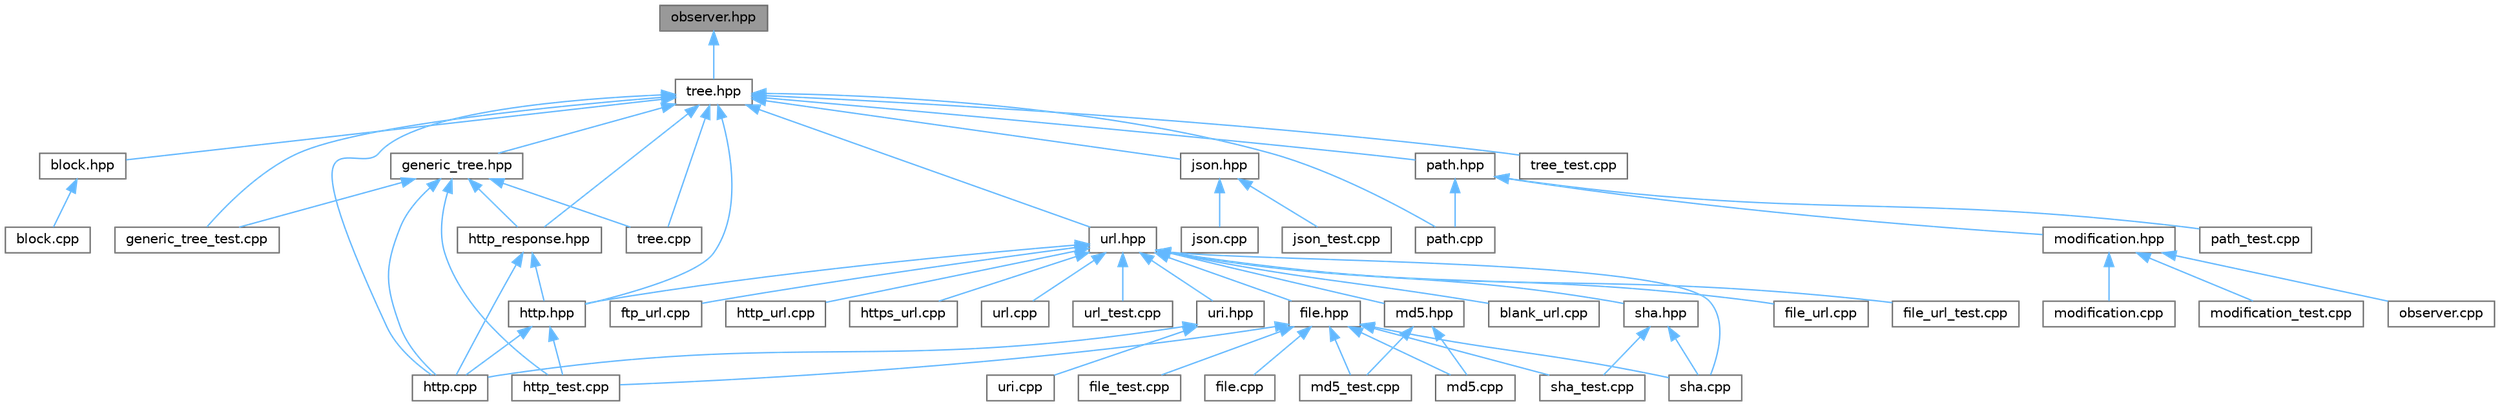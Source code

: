 digraph "observer.hpp"
{
 // LATEX_PDF_SIZE
  bgcolor="transparent";
  edge [fontname=Helvetica,fontsize=10,labelfontname=Helvetica,labelfontsize=10];
  node [fontname=Helvetica,fontsize=10,shape=box,height=0.2,width=0.4];
  Node1 [label="observer.hpp",height=0.2,width=0.4,color="gray40", fillcolor="grey60", style="filled", fontcolor="black",tooltip=" "];
  Node1 -> Node2 [dir="back",color="steelblue1",style="solid"];
  Node2 [label="tree.hpp",height=0.2,width=0.4,color="grey40", fillcolor="white", style="filled",URL="$tree_8hpp.html",tooltip=" "];
  Node2 -> Node3 [dir="back",color="steelblue1",style="solid"];
  Node3 [label="block.hpp",height=0.2,width=0.4,color="grey40", fillcolor="white", style="filled",URL="$block_8hpp.html",tooltip=" "];
  Node3 -> Node4 [dir="back",color="steelblue1",style="solid"];
  Node4 [label="block.cpp",height=0.2,width=0.4,color="grey40", fillcolor="white", style="filled",URL="$block_8cpp.html",tooltip=" "];
  Node2 -> Node5 [dir="back",color="steelblue1",style="solid"];
  Node5 [label="generic_tree.hpp",height=0.2,width=0.4,color="grey40", fillcolor="white", style="filled",URL="$generic__tree_8hpp.html",tooltip=" "];
  Node5 -> Node6 [dir="back",color="steelblue1",style="solid"];
  Node6 [label="generic_tree_test.cpp",height=0.2,width=0.4,color="grey40", fillcolor="white", style="filled",URL="$generic__tree__test_8cpp.html",tooltip=" "];
  Node5 -> Node7 [dir="back",color="steelblue1",style="solid"];
  Node7 [label="http.cpp",height=0.2,width=0.4,color="grey40", fillcolor="white", style="filled",URL="$http_8cpp.html",tooltip=" "];
  Node5 -> Node8 [dir="back",color="steelblue1",style="solid"];
  Node8 [label="http_response.hpp",height=0.2,width=0.4,color="grey40", fillcolor="white", style="filled",URL="$http__response_8hpp.html",tooltip=" "];
  Node8 -> Node7 [dir="back",color="steelblue1",style="solid"];
  Node8 -> Node9 [dir="back",color="steelblue1",style="solid"];
  Node9 [label="http.hpp",height=0.2,width=0.4,color="grey40", fillcolor="white", style="filled",URL="$http_8hpp.html",tooltip=" "];
  Node9 -> Node7 [dir="back",color="steelblue1",style="solid"];
  Node9 -> Node10 [dir="back",color="steelblue1",style="solid"];
  Node10 [label="http_test.cpp",height=0.2,width=0.4,color="grey40", fillcolor="white", style="filled",URL="$http__test_8cpp.html",tooltip=" "];
  Node5 -> Node10 [dir="back",color="steelblue1",style="solid"];
  Node5 -> Node11 [dir="back",color="steelblue1",style="solid"];
  Node11 [label="tree.cpp",height=0.2,width=0.4,color="grey40", fillcolor="white", style="filled",URL="$tree_8cpp.html",tooltip=" "];
  Node2 -> Node6 [dir="back",color="steelblue1",style="solid"];
  Node2 -> Node7 [dir="back",color="steelblue1",style="solid"];
  Node2 -> Node9 [dir="back",color="steelblue1",style="solid"];
  Node2 -> Node8 [dir="back",color="steelblue1",style="solid"];
  Node2 -> Node12 [dir="back",color="steelblue1",style="solid"];
  Node12 [label="json.hpp",height=0.2,width=0.4,color="grey40", fillcolor="white", style="filled",URL="$json_8hpp.html",tooltip=" "];
  Node12 -> Node13 [dir="back",color="steelblue1",style="solid"];
  Node13 [label="json.cpp",height=0.2,width=0.4,color="grey40", fillcolor="white", style="filled",URL="$json_8cpp.html",tooltip=" "];
  Node12 -> Node14 [dir="back",color="steelblue1",style="solid"];
  Node14 [label="json_test.cpp",height=0.2,width=0.4,color="grey40", fillcolor="white", style="filled",URL="$json__test_8cpp.html",tooltip=" "];
  Node2 -> Node15 [dir="back",color="steelblue1",style="solid"];
  Node15 [label="path.cpp",height=0.2,width=0.4,color="grey40", fillcolor="white", style="filled",URL="$path_8cpp.html",tooltip=" "];
  Node2 -> Node16 [dir="back",color="steelblue1",style="solid"];
  Node16 [label="path.hpp",height=0.2,width=0.4,color="grey40", fillcolor="white", style="filled",URL="$path_8hpp.html",tooltip=" "];
  Node16 -> Node17 [dir="back",color="steelblue1",style="solid"];
  Node17 [label="modification.hpp",height=0.2,width=0.4,color="grey40", fillcolor="white", style="filled",URL="$modification_8hpp.html",tooltip=" "];
  Node17 -> Node18 [dir="back",color="steelblue1",style="solid"];
  Node18 [label="modification.cpp",height=0.2,width=0.4,color="grey40", fillcolor="white", style="filled",URL="$modification_8cpp.html",tooltip=" "];
  Node17 -> Node19 [dir="back",color="steelblue1",style="solid"];
  Node19 [label="modification_test.cpp",height=0.2,width=0.4,color="grey40", fillcolor="white", style="filled",URL="$modification__test_8cpp.html",tooltip=" "];
  Node17 -> Node20 [dir="back",color="steelblue1",style="solid"];
  Node20 [label="observer.cpp",height=0.2,width=0.4,color="grey40", fillcolor="white", style="filled",URL="$observer_8cpp.html",tooltip=" "];
  Node16 -> Node15 [dir="back",color="steelblue1",style="solid"];
  Node16 -> Node21 [dir="back",color="steelblue1",style="solid"];
  Node21 [label="path_test.cpp",height=0.2,width=0.4,color="grey40", fillcolor="white", style="filled",URL="$path__test_8cpp.html",tooltip=" "];
  Node2 -> Node11 [dir="back",color="steelblue1",style="solid"];
  Node2 -> Node22 [dir="back",color="steelblue1",style="solid"];
  Node22 [label="tree_test.cpp",height=0.2,width=0.4,color="grey40", fillcolor="white", style="filled",URL="$tree__test_8cpp.html",tooltip=" "];
  Node2 -> Node23 [dir="back",color="steelblue1",style="solid"];
  Node23 [label="url.hpp",height=0.2,width=0.4,color="grey40", fillcolor="white", style="filled",URL="$url_8hpp.html",tooltip=" "];
  Node23 -> Node24 [dir="back",color="steelblue1",style="solid"];
  Node24 [label="blank_url.cpp",height=0.2,width=0.4,color="grey40", fillcolor="white", style="filled",URL="$blank__url_8cpp.html",tooltip=" "];
  Node23 -> Node25 [dir="back",color="steelblue1",style="solid"];
  Node25 [label="file.hpp",height=0.2,width=0.4,color="grey40", fillcolor="white", style="filled",URL="$file_8hpp.html",tooltip=" "];
  Node25 -> Node26 [dir="back",color="steelblue1",style="solid"];
  Node26 [label="file.cpp",height=0.2,width=0.4,color="grey40", fillcolor="white", style="filled",URL="$file_8cpp.html",tooltip=" "];
  Node25 -> Node27 [dir="back",color="steelblue1",style="solid"];
  Node27 [label="file_test.cpp",height=0.2,width=0.4,color="grey40", fillcolor="white", style="filled",URL="$file__test_8cpp.html",tooltip=" "];
  Node25 -> Node10 [dir="back",color="steelblue1",style="solid"];
  Node25 -> Node28 [dir="back",color="steelblue1",style="solid"];
  Node28 [label="md5.cpp",height=0.2,width=0.4,color="grey40", fillcolor="white", style="filled",URL="$md5_8cpp.html",tooltip=" "];
  Node25 -> Node29 [dir="back",color="steelblue1",style="solid"];
  Node29 [label="md5_test.cpp",height=0.2,width=0.4,color="grey40", fillcolor="white", style="filled",URL="$md5__test_8cpp.html",tooltip=" "];
  Node25 -> Node30 [dir="back",color="steelblue1",style="solid"];
  Node30 [label="sha.cpp",height=0.2,width=0.4,color="grey40", fillcolor="white", style="filled",URL="$sha_8cpp.html",tooltip=" "];
  Node25 -> Node31 [dir="back",color="steelblue1",style="solid"];
  Node31 [label="sha_test.cpp",height=0.2,width=0.4,color="grey40", fillcolor="white", style="filled",URL="$sha__test_8cpp.html",tooltip=" "];
  Node23 -> Node32 [dir="back",color="steelblue1",style="solid"];
  Node32 [label="file_url.cpp",height=0.2,width=0.4,color="grey40", fillcolor="white", style="filled",URL="$file__url_8cpp.html",tooltip=" "];
  Node23 -> Node33 [dir="back",color="steelblue1",style="solid"];
  Node33 [label="file_url_test.cpp",height=0.2,width=0.4,color="grey40", fillcolor="white", style="filled",URL="$file__url__test_8cpp.html",tooltip=" "];
  Node23 -> Node34 [dir="back",color="steelblue1",style="solid"];
  Node34 [label="ftp_url.cpp",height=0.2,width=0.4,color="grey40", fillcolor="white", style="filled",URL="$ftp__url_8cpp.html",tooltip=" "];
  Node23 -> Node9 [dir="back",color="steelblue1",style="solid"];
  Node23 -> Node35 [dir="back",color="steelblue1",style="solid"];
  Node35 [label="http_url.cpp",height=0.2,width=0.4,color="grey40", fillcolor="white", style="filled",URL="$http__url_8cpp.html",tooltip=" "];
  Node23 -> Node36 [dir="back",color="steelblue1",style="solid"];
  Node36 [label="https_url.cpp",height=0.2,width=0.4,color="grey40", fillcolor="white", style="filled",URL="$https__url_8cpp.html",tooltip=" "];
  Node23 -> Node37 [dir="back",color="steelblue1",style="solid"];
  Node37 [label="md5.hpp",height=0.2,width=0.4,color="grey40", fillcolor="white", style="filled",URL="$md5_8hpp.html",tooltip=" "];
  Node37 -> Node28 [dir="back",color="steelblue1",style="solid"];
  Node37 -> Node29 [dir="back",color="steelblue1",style="solid"];
  Node23 -> Node30 [dir="back",color="steelblue1",style="solid"];
  Node23 -> Node38 [dir="back",color="steelblue1",style="solid"];
  Node38 [label="sha.hpp",height=0.2,width=0.4,color="grey40", fillcolor="white", style="filled",URL="$sha_8hpp.html",tooltip=" "];
  Node38 -> Node30 [dir="back",color="steelblue1",style="solid"];
  Node38 -> Node31 [dir="back",color="steelblue1",style="solid"];
  Node23 -> Node39 [dir="back",color="steelblue1",style="solid"];
  Node39 [label="uri.hpp",height=0.2,width=0.4,color="grey40", fillcolor="white", style="filled",URL="$uri_8hpp.html",tooltip=" "];
  Node39 -> Node7 [dir="back",color="steelblue1",style="solid"];
  Node39 -> Node40 [dir="back",color="steelblue1",style="solid"];
  Node40 [label="uri.cpp",height=0.2,width=0.4,color="grey40", fillcolor="white", style="filled",URL="$uri_8cpp.html",tooltip=" "];
  Node23 -> Node41 [dir="back",color="steelblue1",style="solid"];
  Node41 [label="url.cpp",height=0.2,width=0.4,color="grey40", fillcolor="white", style="filled",URL="$url_8cpp.html",tooltip=" "];
  Node23 -> Node42 [dir="back",color="steelblue1",style="solid"];
  Node42 [label="url_test.cpp",height=0.2,width=0.4,color="grey40", fillcolor="white", style="filled",URL="$url__test_8cpp.html",tooltip=" "];
}
